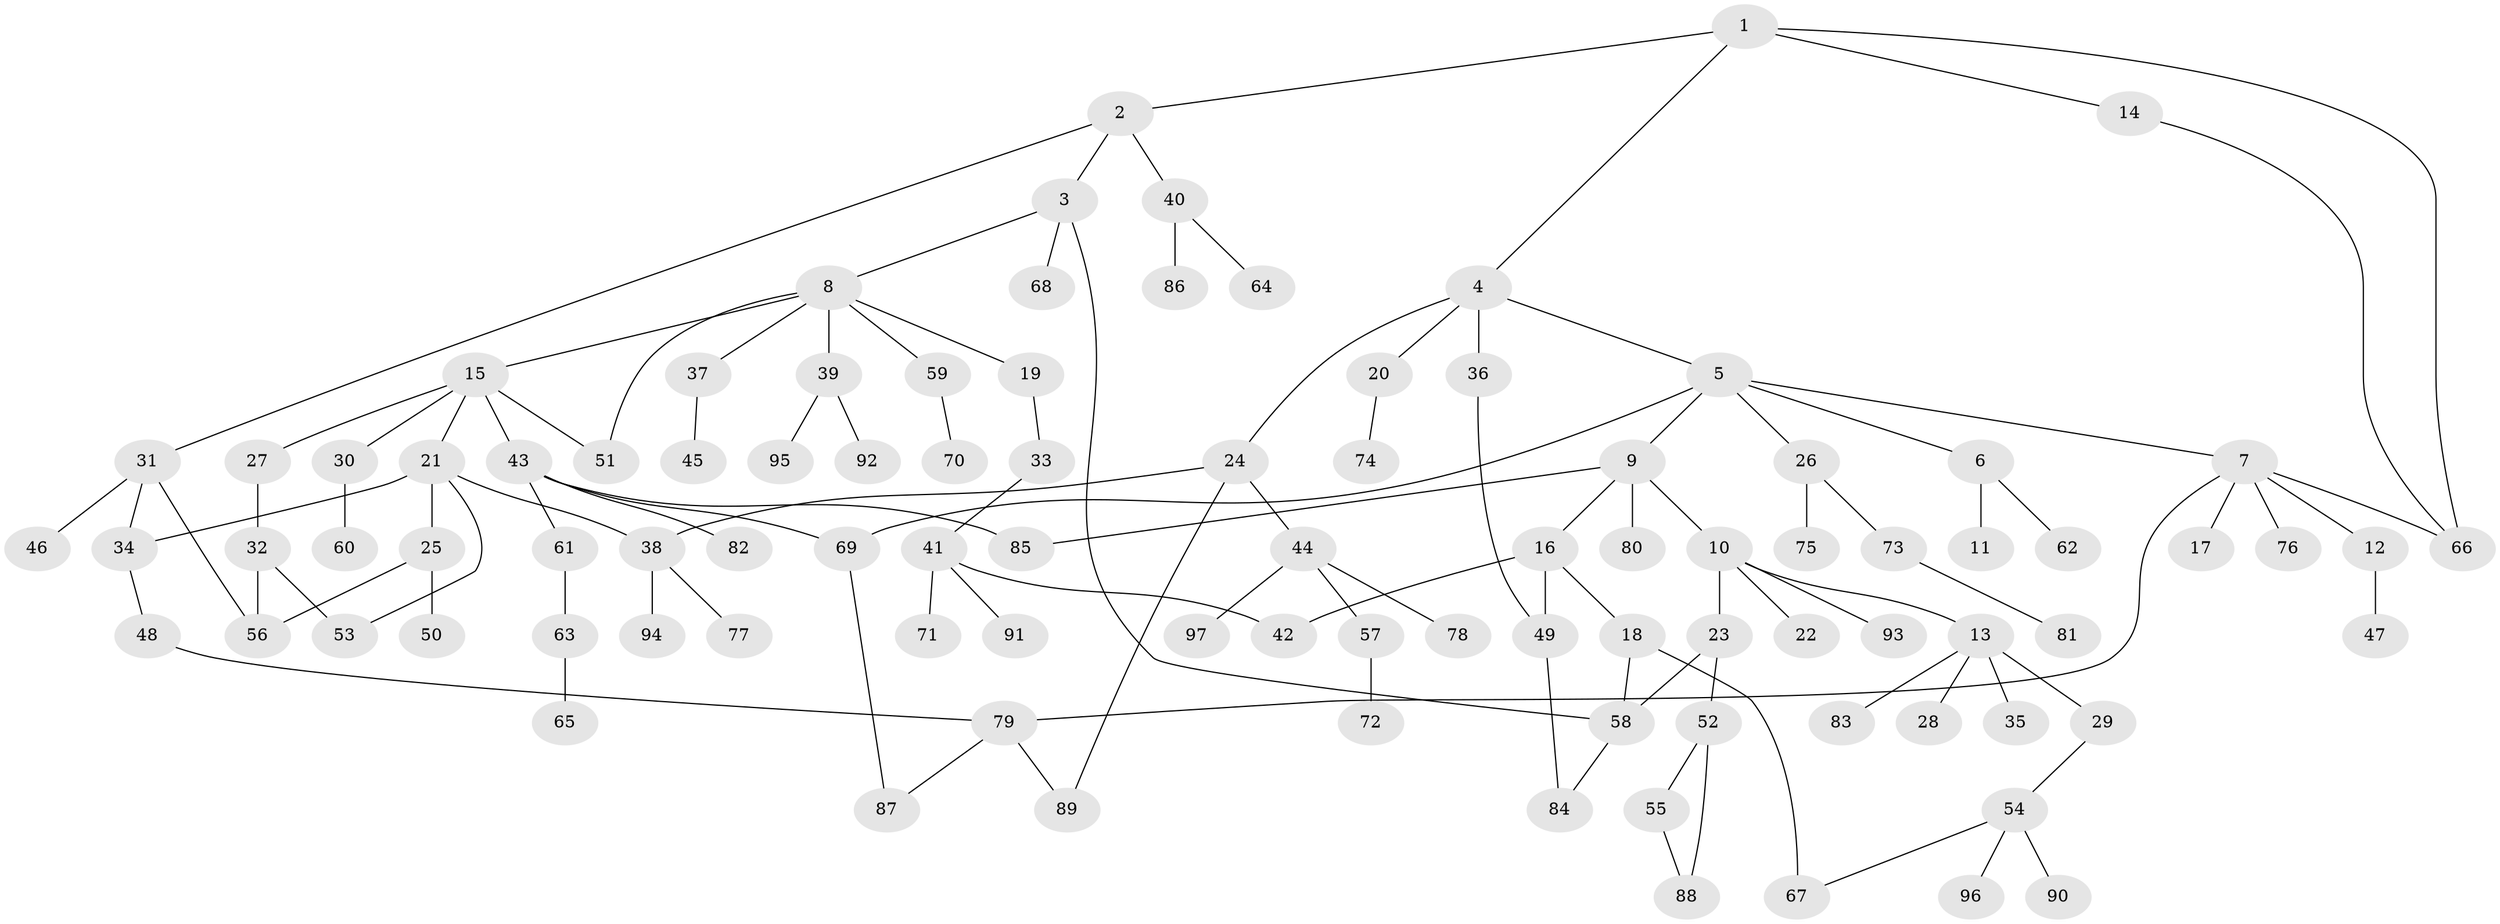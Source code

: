 // coarse degree distribution, {4: 0.0625, 5: 0.109375, 7: 0.046875, 2: 0.15625, 6: 0.015625, 1: 0.46875, 8: 0.015625, 3: 0.125}
// Generated by graph-tools (version 1.1) at 2025/51/02/27/25 19:51:36]
// undirected, 97 vertices, 116 edges
graph export_dot {
graph [start="1"]
  node [color=gray90,style=filled];
  1;
  2;
  3;
  4;
  5;
  6;
  7;
  8;
  9;
  10;
  11;
  12;
  13;
  14;
  15;
  16;
  17;
  18;
  19;
  20;
  21;
  22;
  23;
  24;
  25;
  26;
  27;
  28;
  29;
  30;
  31;
  32;
  33;
  34;
  35;
  36;
  37;
  38;
  39;
  40;
  41;
  42;
  43;
  44;
  45;
  46;
  47;
  48;
  49;
  50;
  51;
  52;
  53;
  54;
  55;
  56;
  57;
  58;
  59;
  60;
  61;
  62;
  63;
  64;
  65;
  66;
  67;
  68;
  69;
  70;
  71;
  72;
  73;
  74;
  75;
  76;
  77;
  78;
  79;
  80;
  81;
  82;
  83;
  84;
  85;
  86;
  87;
  88;
  89;
  90;
  91;
  92;
  93;
  94;
  95;
  96;
  97;
  1 -- 2;
  1 -- 4;
  1 -- 14;
  1 -- 66;
  2 -- 3;
  2 -- 31;
  2 -- 40;
  3 -- 8;
  3 -- 58;
  3 -- 68;
  4 -- 5;
  4 -- 20;
  4 -- 24;
  4 -- 36;
  5 -- 6;
  5 -- 7;
  5 -- 9;
  5 -- 26;
  5 -- 69;
  6 -- 11;
  6 -- 62;
  7 -- 12;
  7 -- 17;
  7 -- 76;
  7 -- 79;
  7 -- 66;
  8 -- 15;
  8 -- 19;
  8 -- 37;
  8 -- 39;
  8 -- 59;
  8 -- 51;
  9 -- 10;
  9 -- 16;
  9 -- 80;
  9 -- 85;
  10 -- 13;
  10 -- 22;
  10 -- 23;
  10 -- 93;
  12 -- 47;
  13 -- 28;
  13 -- 29;
  13 -- 35;
  13 -- 83;
  14 -- 66;
  15 -- 21;
  15 -- 27;
  15 -- 30;
  15 -- 43;
  15 -- 51;
  16 -- 18;
  16 -- 49;
  16 -- 42;
  18 -- 58;
  18 -- 67;
  19 -- 33;
  20 -- 74;
  21 -- 25;
  21 -- 34;
  21 -- 53;
  21 -- 38;
  23 -- 52;
  23 -- 58;
  24 -- 38;
  24 -- 44;
  24 -- 89;
  25 -- 50;
  25 -- 56;
  26 -- 73;
  26 -- 75;
  27 -- 32;
  29 -- 54;
  30 -- 60;
  31 -- 46;
  31 -- 56;
  31 -- 34;
  32 -- 53;
  32 -- 56;
  33 -- 41;
  34 -- 48;
  36 -- 49;
  37 -- 45;
  38 -- 77;
  38 -- 94;
  39 -- 92;
  39 -- 95;
  40 -- 64;
  40 -- 86;
  41 -- 42;
  41 -- 71;
  41 -- 91;
  43 -- 61;
  43 -- 69;
  43 -- 82;
  43 -- 85;
  44 -- 57;
  44 -- 78;
  44 -- 97;
  48 -- 79;
  49 -- 84;
  52 -- 55;
  52 -- 88;
  54 -- 67;
  54 -- 90;
  54 -- 96;
  55 -- 88;
  57 -- 72;
  58 -- 84;
  59 -- 70;
  61 -- 63;
  63 -- 65;
  69 -- 87;
  73 -- 81;
  79 -- 87;
  79 -- 89;
}

